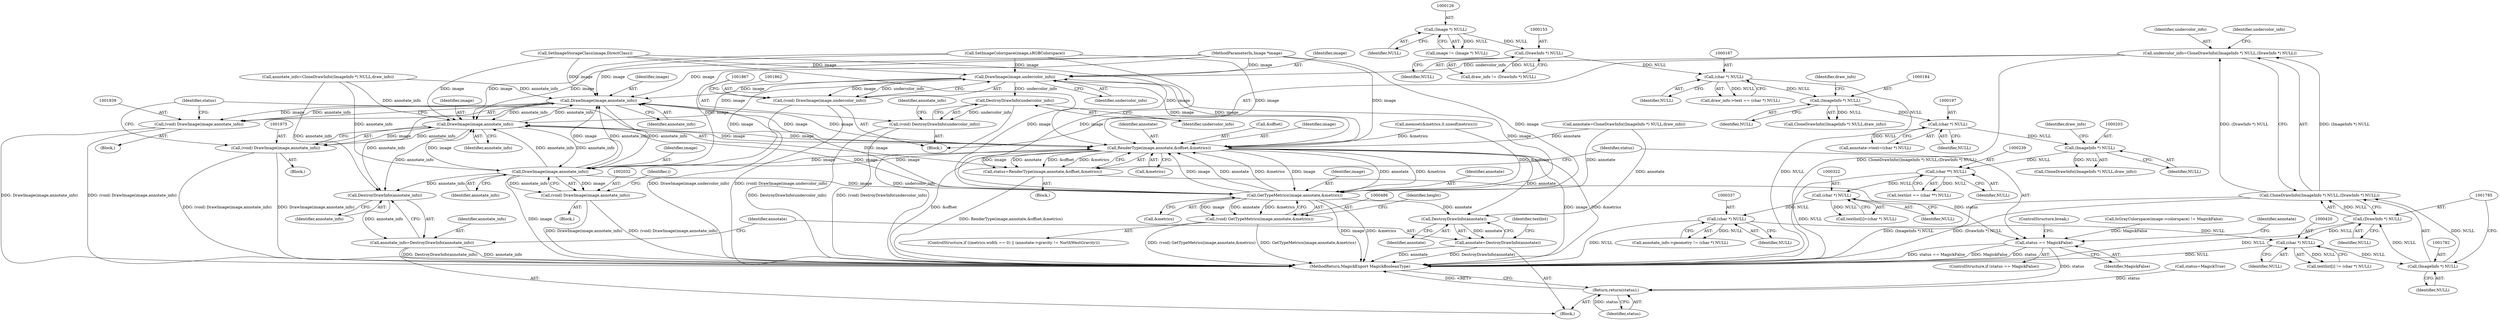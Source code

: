 digraph "0_ImageMagick6_f6ffc702c6eecd963587273a429dcd608c648984@pointer" {
"1001778" [label="(Call,undercolor_info=CloneDrawInfo((ImageInfo *) NULL,(DrawInfo *) NULL))"];
"1001780" [label="(Call,CloneDrawInfo((ImageInfo *) NULL,(DrawInfo *) NULL))"];
"1001781" [label="(Call,(ImageInfo *) NULL)"];
"1000419" [label="(Call,(char *) NULL)"];
"1001784" [label="(Call,(DrawInfo *) NULL)"];
"1000336" [label="(Call,(char *) NULL)"];
"1000321" [label="(Call,(char *) NULL)"];
"1000238" [label="(Call,(char **) NULL)"];
"1000202" [label="(Call,(ImageInfo *) NULL)"];
"1000196" [label="(Call,(char *) NULL)"];
"1000183" [label="(Call,(ImageInfo *) NULL)"];
"1000166" [label="(Call,(char *) NULL)"];
"1000152" [label="(Call,(DrawInfo *) NULL)"];
"1000125" [label="(Call,(Image *) NULL)"];
"1001863" [label="(Call,DrawImage(image,undercolor_info))"];
"1001861" [label="(Call,(void) DrawImage(image,undercolor_info))"];
"1001868" [label="(Call,DestroyDrawInfo(undercolor_info))"];
"1001866" [label="(Call,(void) DestroyDrawInfo(undercolor_info))"];
"1001940" [label="(Call,DrawImage(image,annotate_info))"];
"1001938" [label="(Call,(void) DrawImage(image,annotate_info))"];
"1001976" [label="(Call,DrawImage(image,annotate_info))"];
"1001974" [label="(Call,(void) DrawImage(image,annotate_info))"];
"1001981" [label="(Call,RenderType(image,annotate,&offset,&metrics))"];
"1000487" [label="(Call,GetTypeMetrics(image,annotate,&metrics))"];
"1000485" [label="(Call,(void) GetTypeMetrics(image,annotate,&metrics))"];
"1002042" [label="(Call,DestroyDrawInfo(annotate))"];
"1002040" [label="(Call,annotate=DestroyDrawInfo(annotate))"];
"1001979" [label="(Call,status=RenderType(image,annotate,&offset,&metrics))"];
"1001989" [label="(Call,status == MagickFalse)"];
"1002054" [label="(Return,return(status);)"];
"1002033" [label="(Call,DrawImage(image,annotate_info))"];
"1002031" [label="(Call,(void) DrawImage(image,annotate_info))"];
"1002038" [label="(Call,DestroyDrawInfo(annotate_info))"];
"1002036" [label="(Call,annotate_info=DestroyDrawInfo(annotate_info))"];
"1001789" [label="(Identifier,undercolor_info)"];
"1000198" [label="(Identifier,NULL)"];
"1000182" [label="(Call,CloneDrawInfo((ImageInfo *) NULL,draw_info))"];
"1000199" [label="(Call,annotate_info=CloneDrawInfo((ImageInfo *) NULL,draw_info))"];
"1002037" [label="(Identifier,annotate_info)"];
"1000186" [label="(Identifier,draw_info)"];
"1000473" [label="(ControlStructure,if ((metrics.width == 0) || (annotate->gravity != NorthWestGravity)))"];
"1000168" [label="(Identifier,NULL)"];
"1000338" [label="(Identifier,NULL)"];
"1000204" [label="(Identifier,NULL)"];
"1000154" [label="(Identifier,NULL)"];
"1001983" [label="(Identifier,annotate)"];
"1002054" [label="(Return,return(status);)"];
"1001977" [label="(Identifier,image)"];
"1000205" [label="(Identifier,draw_info)"];
"1000321" [label="(Call,(char *) NULL)"];
"1002041" [label="(Identifier,annotate)"];
"1001986" [label="(Call,&metrics)"];
"1000488" [label="(Identifier,image)"];
"1002055" [label="(Identifier,status)"];
"1000363" [label="(Call,SetImageStorageClass(image,DirectClass))"];
"1000105" [label="(MethodParameterIn,Image *image)"];
"1000415" [label="(Call,textlist[i] != (char *) NULL)"];
"1001779" [label="(Identifier,undercolor_info)"];
"1001989" [label="(Call,status == MagickFalse)"];
"1001861" [label="(Call,(void) DrawImage(image,undercolor_info))"];
"1000236" [label="(Call,textlist == (char **) NULL)"];
"1001780" [label="(Call,CloneDrawInfo((ImageInfo *) NULL,(DrawInfo *) NULL))"];
"1001991" [label="(Identifier,MagickFalse)"];
"1001778" [label="(Call,undercolor_info=CloneDrawInfo((ImageInfo *) NULL,(DrawInfo *) NULL))"];
"1000487" [label="(Call,GetTypeMetrics(image,annotate,&metrics))"];
"1001940" [label="(Call,DrawImage(image,annotate_info))"];
"1000123" [label="(Call,image != (Image *) NULL)"];
"1002033" [label="(Call,DrawImage(image,annotate_info))"];
"1001984" [label="(Call,&offset)"];
"1001864" [label="(Identifier,image)"];
"1001786" [label="(Identifier,NULL)"];
"1001979" [label="(Call,status=RenderType(image,annotate,&offset,&metrics))"];
"1002043" [label="(Identifier,annotate)"];
"1001906" [label="(Block,)"];
"1000485" [label="(Call,(void) GetTypeMetrics(image,annotate,&metrics))"];
"1002042" [label="(Call,DestroyDrawInfo(annotate))"];
"1001941" [label="(Identifier,image)"];
"1000405" [label="(Call,memset(&metrics,0,sizeof(metrics)))"];
"1002056" [label="(MethodReturn,MagickExport MagickBooleanType)"];
"1000150" [label="(Call,draw_info != (DrawInfo *) NULL)"];
"1002040" [label="(Call,annotate=DestroyDrawInfo(annotate))"];
"1001974" [label="(Call,(void) DrawImage(image,annotate_info))"];
"1002045" [label="(Identifier,textlist)"];
"1000419" [label="(Call,(char *) NULL)"];
"1000196" [label="(Call,(char *) NULL)"];
"1000201" [label="(Call,CloneDrawInfo((ImageInfo *) NULL,draw_info))"];
"1001999" [label="(Block,)"];
"1000183" [label="(Call,(ImageInfo *) NULL)"];
"1001863" [label="(Call,DrawImage(image,undercolor_info))"];
"1001980" [label="(Identifier,status)"];
"1001868" [label="(Call,DestroyDrawInfo(undercolor_info))"];
"1002035" [label="(Identifier,annotate_info)"];
"1001866" [label="(Call,(void) DestroyDrawInfo(undercolor_info))"];
"1000421" [label="(Identifier,NULL)"];
"1001938" [label="(Call,(void) DrawImage(image,annotate_info))"];
"1000493" [label="(Identifier,height)"];
"1000162" [label="(Call,draw_info->text == (char *) NULL)"];
"1000127" [label="(Identifier,NULL)"];
"1001950" [label="(Block,)"];
"1000185" [label="(Identifier,NULL)"];
"1002034" [label="(Identifier,image)"];
"1001869" [label="(Identifier,undercolor_info)"];
"1001783" [label="(Identifier,NULL)"];
"1000397" [label="(Call,SetImageColorspace(image,sRGBColorspace))"];
"1000180" [label="(Call,annotate=CloneDrawInfo((ImageInfo *) NULL,draw_info))"];
"1000423" [label="(Identifier,i)"];
"1001781" [label="(Call,(ImageInfo *) NULL)"];
"1000202" [label="(Call,(ImageInfo *) NULL)"];
"1000389" [label="(Call,IsGrayColorspace(image->colorspace) != MagickFalse)"];
"1000125" [label="(Call,(Image *) NULL)"];
"1001976" [label="(Call,DrawImage(image,annotate_info))"];
"1000400" [label="(Call,status=MagickTrue)"];
"1001873" [label="(Identifier,annotate_info)"];
"1001981" [label="(Call,RenderType(image,annotate,&offset,&metrics))"];
"1000424" [label="(Block,)"];
"1002031" [label="(Call,(void) DrawImage(image,annotate_info))"];
"1001776" [label="(Block,)"];
"1000240" [label="(Identifier,NULL)"];
"1002039" [label="(Identifier,annotate_info)"];
"1001990" [label="(Identifier,status)"];
"1000490" [label="(Call,&metrics)"];
"1000166" [label="(Call,(char *) NULL)"];
"1001942" [label="(Identifier,annotate_info)"];
"1001865" [label="(Identifier,undercolor_info)"];
"1001784" [label="(Call,(DrawInfo *) NULL)"];
"1000152" [label="(Call,(DrawInfo *) NULL)"];
"1001982" [label="(Identifier,image)"];
"1001988" [label="(ControlStructure,if (status == MagickFalse))"];
"1001996" [label="(Identifier,annotate)"];
"1002036" [label="(Call,annotate_info=DestroyDrawInfo(annotate_info))"];
"1000323" [label="(Identifier,NULL)"];
"1001978" [label="(Identifier,annotate_info)"];
"1000317" [label="(Call,textlist[i]=(char *) NULL)"];
"1000238" [label="(Call,(char **) NULL)"];
"1000192" [label="(Call,annotate->text=(char *) NULL)"];
"1002038" [label="(Call,DestroyDrawInfo(annotate_info))"];
"1000107" [label="(Block,)"];
"1001992" [label="(ControlStructure,break;)"];
"1000332" [label="(Call,annotate_info->geometry != (char *) NULL)"];
"1000489" [label="(Identifier,annotate)"];
"1000336" [label="(Call,(char *) NULL)"];
"1001778" -> "1001776"  [label="AST: "];
"1001778" -> "1001780"  [label="CFG: "];
"1001779" -> "1001778"  [label="AST: "];
"1001780" -> "1001778"  [label="AST: "];
"1001789" -> "1001778"  [label="CFG: "];
"1001778" -> "1002056"  [label="DDG: CloneDrawInfo((ImageInfo *) NULL,(DrawInfo *) NULL)"];
"1001780" -> "1001778"  [label="DDG: (ImageInfo *) NULL"];
"1001780" -> "1001778"  [label="DDG: (DrawInfo *) NULL"];
"1001778" -> "1001863"  [label="DDG: undercolor_info"];
"1001780" -> "1001784"  [label="CFG: "];
"1001781" -> "1001780"  [label="AST: "];
"1001784" -> "1001780"  [label="AST: "];
"1001780" -> "1002056"  [label="DDG: (ImageInfo *) NULL"];
"1001780" -> "1002056"  [label="DDG: (DrawInfo *) NULL"];
"1001781" -> "1001780"  [label="DDG: NULL"];
"1001784" -> "1001780"  [label="DDG: NULL"];
"1001781" -> "1001783"  [label="CFG: "];
"1001782" -> "1001781"  [label="AST: "];
"1001783" -> "1001781"  [label="AST: "];
"1001785" -> "1001781"  [label="CFG: "];
"1000419" -> "1001781"  [label="DDG: NULL"];
"1001781" -> "1001784"  [label="DDG: NULL"];
"1000419" -> "1000415"  [label="AST: "];
"1000419" -> "1000421"  [label="CFG: "];
"1000420" -> "1000419"  [label="AST: "];
"1000421" -> "1000419"  [label="AST: "];
"1000415" -> "1000419"  [label="CFG: "];
"1000419" -> "1002056"  [label="DDG: NULL"];
"1000419" -> "1000415"  [label="DDG: NULL"];
"1001784" -> "1000419"  [label="DDG: NULL"];
"1000336" -> "1000419"  [label="DDG: NULL"];
"1001784" -> "1001786"  [label="CFG: "];
"1001785" -> "1001784"  [label="AST: "];
"1001786" -> "1001784"  [label="AST: "];
"1001784" -> "1002056"  [label="DDG: NULL"];
"1000336" -> "1000332"  [label="AST: "];
"1000336" -> "1000338"  [label="CFG: "];
"1000337" -> "1000336"  [label="AST: "];
"1000338" -> "1000336"  [label="AST: "];
"1000332" -> "1000336"  [label="CFG: "];
"1000336" -> "1002056"  [label="DDG: NULL"];
"1000336" -> "1000332"  [label="DDG: NULL"];
"1000321" -> "1000336"  [label="DDG: NULL"];
"1000321" -> "1000317"  [label="AST: "];
"1000321" -> "1000323"  [label="CFG: "];
"1000322" -> "1000321"  [label="AST: "];
"1000323" -> "1000321"  [label="AST: "];
"1000317" -> "1000321"  [label="CFG: "];
"1000321" -> "1000317"  [label="DDG: NULL"];
"1000238" -> "1000321"  [label="DDG: NULL"];
"1000238" -> "1000236"  [label="AST: "];
"1000238" -> "1000240"  [label="CFG: "];
"1000239" -> "1000238"  [label="AST: "];
"1000240" -> "1000238"  [label="AST: "];
"1000236" -> "1000238"  [label="CFG: "];
"1000238" -> "1002056"  [label="DDG: NULL"];
"1000238" -> "1000236"  [label="DDG: NULL"];
"1000202" -> "1000238"  [label="DDG: NULL"];
"1000202" -> "1000201"  [label="AST: "];
"1000202" -> "1000204"  [label="CFG: "];
"1000203" -> "1000202"  [label="AST: "];
"1000204" -> "1000202"  [label="AST: "];
"1000205" -> "1000202"  [label="CFG: "];
"1000202" -> "1000201"  [label="DDG: NULL"];
"1000196" -> "1000202"  [label="DDG: NULL"];
"1000196" -> "1000192"  [label="AST: "];
"1000196" -> "1000198"  [label="CFG: "];
"1000197" -> "1000196"  [label="AST: "];
"1000198" -> "1000196"  [label="AST: "];
"1000192" -> "1000196"  [label="CFG: "];
"1000196" -> "1000192"  [label="DDG: NULL"];
"1000183" -> "1000196"  [label="DDG: NULL"];
"1000183" -> "1000182"  [label="AST: "];
"1000183" -> "1000185"  [label="CFG: "];
"1000184" -> "1000183"  [label="AST: "];
"1000185" -> "1000183"  [label="AST: "];
"1000186" -> "1000183"  [label="CFG: "];
"1000183" -> "1000182"  [label="DDG: NULL"];
"1000166" -> "1000183"  [label="DDG: NULL"];
"1000166" -> "1000162"  [label="AST: "];
"1000166" -> "1000168"  [label="CFG: "];
"1000167" -> "1000166"  [label="AST: "];
"1000168" -> "1000166"  [label="AST: "];
"1000162" -> "1000166"  [label="CFG: "];
"1000166" -> "1002056"  [label="DDG: NULL"];
"1000166" -> "1000162"  [label="DDG: NULL"];
"1000152" -> "1000166"  [label="DDG: NULL"];
"1000152" -> "1000150"  [label="AST: "];
"1000152" -> "1000154"  [label="CFG: "];
"1000153" -> "1000152"  [label="AST: "];
"1000154" -> "1000152"  [label="AST: "];
"1000150" -> "1000152"  [label="CFG: "];
"1000152" -> "1000150"  [label="DDG: NULL"];
"1000125" -> "1000152"  [label="DDG: NULL"];
"1000125" -> "1000123"  [label="AST: "];
"1000125" -> "1000127"  [label="CFG: "];
"1000126" -> "1000125"  [label="AST: "];
"1000127" -> "1000125"  [label="AST: "];
"1000123" -> "1000125"  [label="CFG: "];
"1000125" -> "1000123"  [label="DDG: NULL"];
"1001863" -> "1001861"  [label="AST: "];
"1001863" -> "1001865"  [label="CFG: "];
"1001864" -> "1001863"  [label="AST: "];
"1001865" -> "1001863"  [label="AST: "];
"1001861" -> "1001863"  [label="CFG: "];
"1001863" -> "1001861"  [label="DDG: image"];
"1001863" -> "1001861"  [label="DDG: undercolor_info"];
"1001981" -> "1001863"  [label="DDG: image"];
"1000397" -> "1001863"  [label="DDG: image"];
"1000487" -> "1001863"  [label="DDG: image"];
"1000363" -> "1001863"  [label="DDG: image"];
"1002033" -> "1001863"  [label="DDG: image"];
"1000105" -> "1001863"  [label="DDG: image"];
"1001863" -> "1001868"  [label="DDG: undercolor_info"];
"1001863" -> "1001940"  [label="DDG: image"];
"1001863" -> "1001976"  [label="DDG: image"];
"1001863" -> "1001981"  [label="DDG: image"];
"1001861" -> "1001776"  [label="AST: "];
"1001862" -> "1001861"  [label="AST: "];
"1001867" -> "1001861"  [label="CFG: "];
"1001861" -> "1002056"  [label="DDG: DrawImage(image,undercolor_info)"];
"1001861" -> "1002056"  [label="DDG: (void) DrawImage(image,undercolor_info)"];
"1001868" -> "1001866"  [label="AST: "];
"1001868" -> "1001869"  [label="CFG: "];
"1001869" -> "1001868"  [label="AST: "];
"1001866" -> "1001868"  [label="CFG: "];
"1001868" -> "1002056"  [label="DDG: undercolor_info"];
"1001868" -> "1001866"  [label="DDG: undercolor_info"];
"1001866" -> "1001776"  [label="AST: "];
"1001867" -> "1001866"  [label="AST: "];
"1001873" -> "1001866"  [label="CFG: "];
"1001866" -> "1002056"  [label="DDG: DestroyDrawInfo(undercolor_info)"];
"1001866" -> "1002056"  [label="DDG: (void) DestroyDrawInfo(undercolor_info)"];
"1001940" -> "1001938"  [label="AST: "];
"1001940" -> "1001942"  [label="CFG: "];
"1001941" -> "1001940"  [label="AST: "];
"1001942" -> "1001940"  [label="AST: "];
"1001938" -> "1001940"  [label="CFG: "];
"1001940" -> "1001938"  [label="DDG: image"];
"1001940" -> "1001938"  [label="DDG: annotate_info"];
"1001981" -> "1001940"  [label="DDG: image"];
"1000397" -> "1001940"  [label="DDG: image"];
"1000487" -> "1001940"  [label="DDG: image"];
"1000363" -> "1001940"  [label="DDG: image"];
"1002033" -> "1001940"  [label="DDG: image"];
"1002033" -> "1001940"  [label="DDG: annotate_info"];
"1000105" -> "1001940"  [label="DDG: image"];
"1000199" -> "1001940"  [label="DDG: annotate_info"];
"1001976" -> "1001940"  [label="DDG: annotate_info"];
"1001940" -> "1001976"  [label="DDG: annotate_info"];
"1001940" -> "1001981"  [label="DDG: image"];
"1001940" -> "1002033"  [label="DDG: annotate_info"];
"1001940" -> "1002038"  [label="DDG: annotate_info"];
"1001938" -> "1001906"  [label="AST: "];
"1001939" -> "1001938"  [label="AST: "];
"1001980" -> "1001938"  [label="CFG: "];
"1001938" -> "1002056"  [label="DDG: DrawImage(image,annotate_info)"];
"1001938" -> "1002056"  [label="DDG: (void) DrawImage(image,annotate_info)"];
"1001976" -> "1001974"  [label="AST: "];
"1001976" -> "1001978"  [label="CFG: "];
"1001977" -> "1001976"  [label="AST: "];
"1001978" -> "1001976"  [label="AST: "];
"1001974" -> "1001976"  [label="CFG: "];
"1001976" -> "1001974"  [label="DDG: image"];
"1001976" -> "1001974"  [label="DDG: annotate_info"];
"1001981" -> "1001976"  [label="DDG: image"];
"1000397" -> "1001976"  [label="DDG: image"];
"1000487" -> "1001976"  [label="DDG: image"];
"1000363" -> "1001976"  [label="DDG: image"];
"1002033" -> "1001976"  [label="DDG: image"];
"1002033" -> "1001976"  [label="DDG: annotate_info"];
"1000105" -> "1001976"  [label="DDG: image"];
"1000199" -> "1001976"  [label="DDG: annotate_info"];
"1001976" -> "1001981"  [label="DDG: image"];
"1001976" -> "1002033"  [label="DDG: annotate_info"];
"1001976" -> "1002038"  [label="DDG: annotate_info"];
"1001974" -> "1001950"  [label="AST: "];
"1001975" -> "1001974"  [label="AST: "];
"1001980" -> "1001974"  [label="CFG: "];
"1001974" -> "1002056"  [label="DDG: (void) DrawImage(image,annotate_info)"];
"1001974" -> "1002056"  [label="DDG: DrawImage(image,annotate_info)"];
"1001981" -> "1001979"  [label="AST: "];
"1001981" -> "1001986"  [label="CFG: "];
"1001982" -> "1001981"  [label="AST: "];
"1001983" -> "1001981"  [label="AST: "];
"1001984" -> "1001981"  [label="AST: "];
"1001986" -> "1001981"  [label="AST: "];
"1001979" -> "1001981"  [label="CFG: "];
"1001981" -> "1002056"  [label="DDG: image"];
"1001981" -> "1002056"  [label="DDG: &metrics"];
"1001981" -> "1002056"  [label="DDG: &offset"];
"1001981" -> "1000487"  [label="DDG: image"];
"1001981" -> "1000487"  [label="DDG: annotate"];
"1001981" -> "1000487"  [label="DDG: &metrics"];
"1001981" -> "1001979"  [label="DDG: image"];
"1001981" -> "1001979"  [label="DDG: annotate"];
"1001981" -> "1001979"  [label="DDG: &offset"];
"1001981" -> "1001979"  [label="DDG: &metrics"];
"1000397" -> "1001981"  [label="DDG: image"];
"1000487" -> "1001981"  [label="DDG: image"];
"1000487" -> "1001981"  [label="DDG: annotate"];
"1000487" -> "1001981"  [label="DDG: &metrics"];
"1000363" -> "1001981"  [label="DDG: image"];
"1002033" -> "1001981"  [label="DDG: image"];
"1000105" -> "1001981"  [label="DDG: image"];
"1000180" -> "1001981"  [label="DDG: annotate"];
"1000405" -> "1001981"  [label="DDG: &metrics"];
"1001981" -> "1002033"  [label="DDG: image"];
"1001981" -> "1002042"  [label="DDG: annotate"];
"1000487" -> "1000485"  [label="AST: "];
"1000487" -> "1000490"  [label="CFG: "];
"1000488" -> "1000487"  [label="AST: "];
"1000489" -> "1000487"  [label="AST: "];
"1000490" -> "1000487"  [label="AST: "];
"1000485" -> "1000487"  [label="CFG: "];
"1000487" -> "1002056"  [label="DDG: image"];
"1000487" -> "1002056"  [label="DDG: &metrics"];
"1000487" -> "1000485"  [label="DDG: image"];
"1000487" -> "1000485"  [label="DDG: annotate"];
"1000487" -> "1000485"  [label="DDG: &metrics"];
"1000397" -> "1000487"  [label="DDG: image"];
"1000363" -> "1000487"  [label="DDG: image"];
"1002033" -> "1000487"  [label="DDG: image"];
"1000105" -> "1000487"  [label="DDG: image"];
"1000180" -> "1000487"  [label="DDG: annotate"];
"1000405" -> "1000487"  [label="DDG: &metrics"];
"1000487" -> "1002042"  [label="DDG: annotate"];
"1000485" -> "1000473"  [label="AST: "];
"1000486" -> "1000485"  [label="AST: "];
"1000493" -> "1000485"  [label="CFG: "];
"1000485" -> "1002056"  [label="DDG: GetTypeMetrics(image,annotate,&metrics)"];
"1000485" -> "1002056"  [label="DDG: (void) GetTypeMetrics(image,annotate,&metrics)"];
"1002042" -> "1002040"  [label="AST: "];
"1002042" -> "1002043"  [label="CFG: "];
"1002043" -> "1002042"  [label="AST: "];
"1002040" -> "1002042"  [label="CFG: "];
"1002042" -> "1002040"  [label="DDG: annotate"];
"1000180" -> "1002042"  [label="DDG: annotate"];
"1002040" -> "1000107"  [label="AST: "];
"1002041" -> "1002040"  [label="AST: "];
"1002045" -> "1002040"  [label="CFG: "];
"1002040" -> "1002056"  [label="DDG: DestroyDrawInfo(annotate)"];
"1002040" -> "1002056"  [label="DDG: annotate"];
"1001979" -> "1000424"  [label="AST: "];
"1001980" -> "1001979"  [label="AST: "];
"1001990" -> "1001979"  [label="CFG: "];
"1001979" -> "1002056"  [label="DDG: RenderType(image,annotate,&offset,&metrics)"];
"1001979" -> "1001989"  [label="DDG: status"];
"1001989" -> "1001988"  [label="AST: "];
"1001989" -> "1001991"  [label="CFG: "];
"1001990" -> "1001989"  [label="AST: "];
"1001991" -> "1001989"  [label="AST: "];
"1001992" -> "1001989"  [label="CFG: "];
"1001996" -> "1001989"  [label="CFG: "];
"1001989" -> "1002056"  [label="DDG: status == MagickFalse"];
"1001989" -> "1002056"  [label="DDG: MagickFalse"];
"1001989" -> "1002056"  [label="DDG: status"];
"1000389" -> "1001989"  [label="DDG: MagickFalse"];
"1001989" -> "1002054"  [label="DDG: status"];
"1002054" -> "1000107"  [label="AST: "];
"1002054" -> "1002055"  [label="CFG: "];
"1002055" -> "1002054"  [label="AST: "];
"1002056" -> "1002054"  [label="CFG: "];
"1002054" -> "1002056"  [label="DDG: <RET>"];
"1002055" -> "1002054"  [label="DDG: status"];
"1000400" -> "1002054"  [label="DDG: status"];
"1002033" -> "1002031"  [label="AST: "];
"1002033" -> "1002035"  [label="CFG: "];
"1002034" -> "1002033"  [label="AST: "];
"1002035" -> "1002033"  [label="AST: "];
"1002031" -> "1002033"  [label="CFG: "];
"1002033" -> "1002056"  [label="DDG: image"];
"1002033" -> "1002031"  [label="DDG: image"];
"1002033" -> "1002031"  [label="DDG: annotate_info"];
"1000105" -> "1002033"  [label="DDG: image"];
"1000199" -> "1002033"  [label="DDG: annotate_info"];
"1002033" -> "1002038"  [label="DDG: annotate_info"];
"1002031" -> "1001999"  [label="AST: "];
"1002032" -> "1002031"  [label="AST: "];
"1000423" -> "1002031"  [label="CFG: "];
"1002031" -> "1002056"  [label="DDG: DrawImage(image,annotate_info)"];
"1002031" -> "1002056"  [label="DDG: (void) DrawImage(image,annotate_info)"];
"1002038" -> "1002036"  [label="AST: "];
"1002038" -> "1002039"  [label="CFG: "];
"1002039" -> "1002038"  [label="AST: "];
"1002036" -> "1002038"  [label="CFG: "];
"1002038" -> "1002036"  [label="DDG: annotate_info"];
"1000199" -> "1002038"  [label="DDG: annotate_info"];
"1002036" -> "1000107"  [label="AST: "];
"1002037" -> "1002036"  [label="AST: "];
"1002041" -> "1002036"  [label="CFG: "];
"1002036" -> "1002056"  [label="DDG: DestroyDrawInfo(annotate_info)"];
"1002036" -> "1002056"  [label="DDG: annotate_info"];
}

